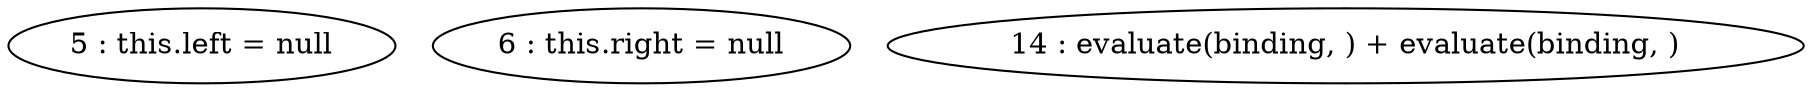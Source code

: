 digraph G {
"5 : this.left = null"
"6 : this.right = null"
"14 : evaluate(binding, ) + evaluate(binding, )"
}